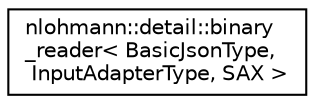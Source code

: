 digraph "Graphical Class Hierarchy"
{
 // LATEX_PDF_SIZE
  edge [fontname="Helvetica",fontsize="10",labelfontname="Helvetica",labelfontsize="10"];
  node [fontname="Helvetica",fontsize="10",shape=record];
  rankdir="LR";
  Node0 [label="nlohmann::detail::binary\l_reader\< BasicJsonType,\l InputAdapterType, SAX \>",height=0.2,width=0.4,color="black", fillcolor="white", style="filled",URL="$d6/d30/classnlohmann_1_1detail_1_1binary__reader.html",tooltip="deserialization of CBOR, MessagePack, and UBJSON values"];
}
